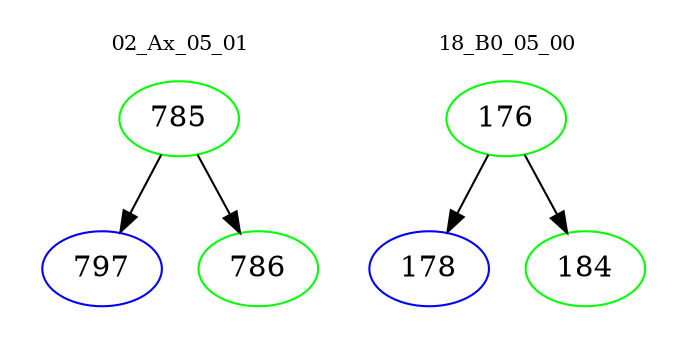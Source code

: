digraph{
subgraph cluster_0 {
color = white
label = "02_Ax_05_01";
fontsize=10;
T0_785 [label="785", color="green"]
T0_785 -> T0_797 [color="black"]
T0_797 [label="797", color="blue"]
T0_785 -> T0_786 [color="black"]
T0_786 [label="786", color="green"]
}
subgraph cluster_1 {
color = white
label = "18_B0_05_00";
fontsize=10;
T1_176 [label="176", color="green"]
T1_176 -> T1_178 [color="black"]
T1_178 [label="178", color="blue"]
T1_176 -> T1_184 [color="black"]
T1_184 [label="184", color="green"]
}
}

